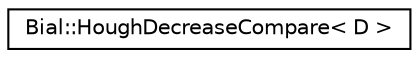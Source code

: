 digraph "Graphical Class Hierarchy"
{
  edge [fontname="Helvetica",fontsize="10",labelfontname="Helvetica",labelfontsize="10"];
  node [fontname="Helvetica",fontsize="10",shape=record];
  rankdir="LR";
  Node1 [label="Bial::HoughDecreaseCompare\< D \>",height=0.2,width=0.4,color="black", fillcolor="white", style="filled",URL="$struct_bial_1_1_hough_decrease_compare.html",tooltip="Class is used to compare elements in decreasing order to sort hough circle candidates. "];
}
